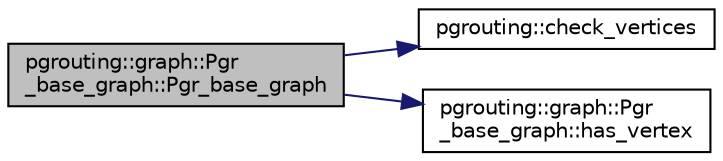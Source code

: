 digraph "pgrouting::graph::Pgr_base_graph::Pgr_base_graph"
{
  edge [fontname="Helvetica",fontsize="10",labelfontname="Helvetica",labelfontsize="10"];
  node [fontname="Helvetica",fontsize="10",shape=record];
  rankdir="LR";
  Node0 [label="pgrouting::graph::Pgr\l_base_graph::Pgr_base_graph",height=0.2,width=0.4,color="black", fillcolor="grey75", style="filled", fontcolor="black"];
  Node0 -> Node1 [color="midnightblue",fontsize="10",style="solid",fontname="Helvetica"];
  Node1 [label="pgrouting::check_vertices",height=0.2,width=0.4,color="black", fillcolor="white", style="filled",URL="$namespacepgrouting.html#ad2402e933265d52b372b92fd354aeca8"];
  Node0 -> Node2 [color="midnightblue",fontsize="10",style="solid",fontname="Helvetica"];
  Node2 [label="pgrouting::graph::Pgr\l_base_graph::has_vertex",height=0.2,width=0.4,color="black", fillcolor="white", style="filled",URL="$classpgrouting_1_1graph_1_1Pgr__base__graph.html#ad71f29403e6087e10e7a3e2a007c0bd9",tooltip="True when vid is in the graph. "];
}
